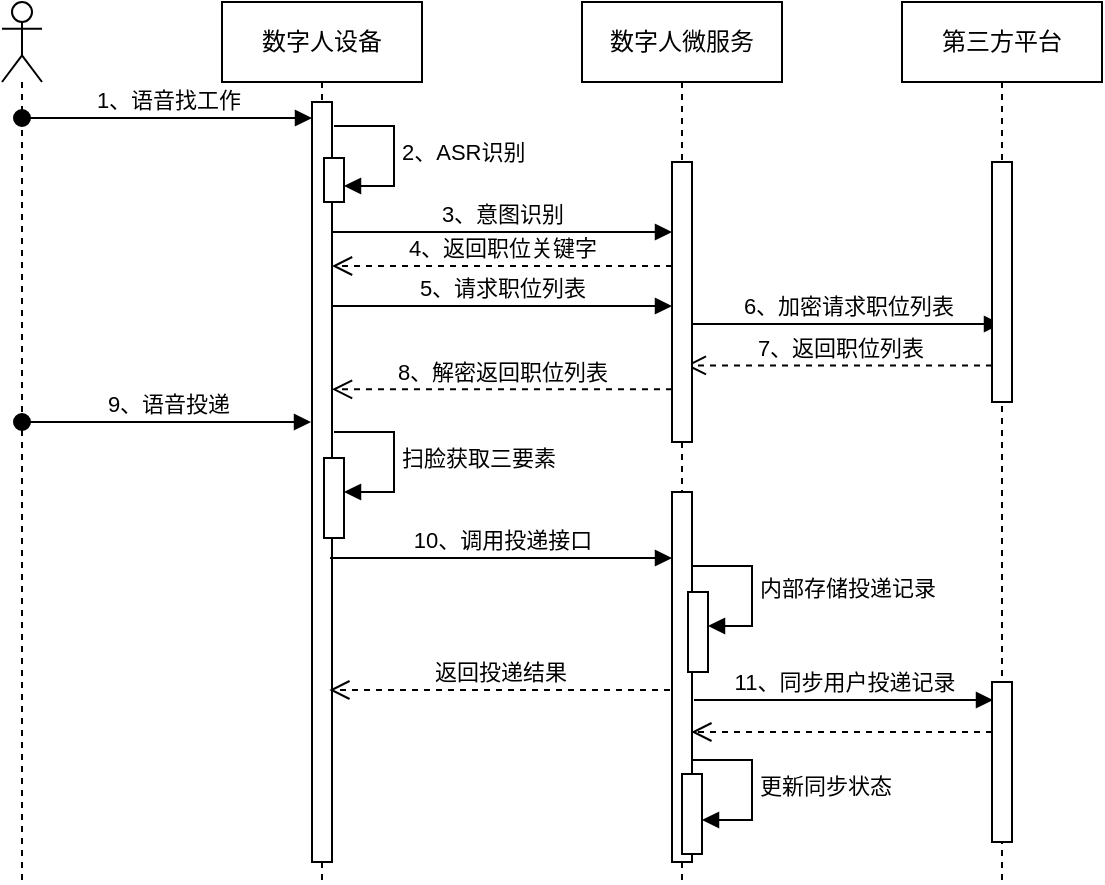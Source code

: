 <mxfile version="28.0.9">
  <diagram name="Page-1" id="2YBvvXClWsGukQMizWep">
    <mxGraphModel dx="1043" dy="556" grid="1" gridSize="10" guides="1" tooltips="1" connect="1" arrows="1" fold="1" page="1" pageScale="1" pageWidth="850" pageHeight="1100" math="0" shadow="0">
      <root>
        <mxCell id="0" />
        <mxCell id="1" parent="0" />
        <mxCell id="aM9ryv3xv72pqoxQDRHE-1" value="数字人设备" style="shape=umlLifeline;perimeter=lifelinePerimeter;whiteSpace=wrap;html=1;container=0;dropTarget=0;collapsible=0;recursiveResize=0;outlineConnect=0;portConstraint=eastwest;newEdgeStyle={&quot;edgeStyle&quot;:&quot;elbowEdgeStyle&quot;,&quot;elbow&quot;:&quot;vertical&quot;,&quot;curved&quot;:0,&quot;rounded&quot;:0};" parent="1" vertex="1">
          <mxGeometry x="260" y="80" width="100" height="440" as="geometry" />
        </mxCell>
        <mxCell id="aM9ryv3xv72pqoxQDRHE-5" value="数字人微服务" style="shape=umlLifeline;perimeter=lifelinePerimeter;whiteSpace=wrap;html=1;container=0;dropTarget=0;collapsible=0;recursiveResize=0;outlineConnect=0;portConstraint=eastwest;newEdgeStyle={&quot;edgeStyle&quot;:&quot;elbowEdgeStyle&quot;,&quot;elbow&quot;:&quot;vertical&quot;,&quot;curved&quot;:0,&quot;rounded&quot;:0};" parent="1" vertex="1">
          <mxGeometry x="440" y="80" width="100" height="440" as="geometry" />
        </mxCell>
        <mxCell id="CQ-CZwCqR9lB9JC6au3v-27" value="" style="html=1;points=[[0,0,0,0,5],[0,1,0,0,-5],[1,0,0,0,5],[1,1,0,0,-5]];perimeter=orthogonalPerimeter;outlineConnect=0;targetShapes=umlLifeline;portConstraint=eastwest;newEdgeStyle={&quot;curved&quot;:0,&quot;rounded&quot;:0};" vertex="1" parent="aM9ryv3xv72pqoxQDRHE-5">
          <mxGeometry x="45" y="245" width="10" height="185" as="geometry" />
        </mxCell>
        <mxCell id="CQ-CZwCqR9lB9JC6au3v-33" value="" style="html=1;points=[[0,0,0,0,5],[0,1,0,0,-5],[1,0,0,0,5],[1,1,0,0,-5]];perimeter=orthogonalPerimeter;outlineConnect=0;targetShapes=umlLifeline;portConstraint=eastwest;newEdgeStyle={&quot;curved&quot;:0,&quot;rounded&quot;:0};" vertex="1" parent="aM9ryv3xv72pqoxQDRHE-5">
          <mxGeometry x="53" y="295" width="10" height="40" as="geometry" />
        </mxCell>
        <mxCell id="CQ-CZwCqR9lB9JC6au3v-34" value="内部存储投递记录" style="html=1;align=left;spacingLeft=2;endArrow=block;rounded=0;edgeStyle=orthogonalEdgeStyle;curved=0;rounded=0;" edge="1" parent="aM9ryv3xv72pqoxQDRHE-5">
          <mxGeometry relative="1" as="geometry">
            <mxPoint x="55" y="282" as="sourcePoint" />
            <Array as="points">
              <mxPoint x="85" y="312" />
            </Array>
            <mxPoint x="63" y="312" as="targetPoint" />
          </mxGeometry>
        </mxCell>
        <mxCell id="aM9ryv3xv72pqoxQDRHE-8" value="8、解密返回职位列表" style="html=1;verticalAlign=bottom;endArrow=open;dashed=1;endSize=8;edgeStyle=elbowEdgeStyle;elbow=vertical;curved=0;rounded=0;" parent="1" target="aM9ryv3xv72pqoxQDRHE-2" edge="1">
          <mxGeometry x="0.004" relative="1" as="geometry">
            <mxPoint x="360" y="274" as="targetPoint" />
            <Array as="points">
              <mxPoint x="410" y="273.66" />
            </Array>
            <mxPoint x="485" y="273.66" as="sourcePoint" />
            <mxPoint as="offset" />
          </mxGeometry>
        </mxCell>
        <mxCell id="CQ-CZwCqR9lB9JC6au3v-5" value="第三方平台" style="shape=umlLifeline;perimeter=lifelinePerimeter;whiteSpace=wrap;html=1;container=0;dropTarget=0;collapsible=0;recursiveResize=0;outlineConnect=0;portConstraint=eastwest;newEdgeStyle={&quot;edgeStyle&quot;:&quot;elbowEdgeStyle&quot;,&quot;elbow&quot;:&quot;vertical&quot;,&quot;curved&quot;:0,&quot;rounded&quot;:0};" vertex="1" parent="1">
          <mxGeometry x="600" y="80" width="100" height="440" as="geometry" />
        </mxCell>
        <mxCell id="CQ-CZwCqR9lB9JC6au3v-35" value="" style="html=1;points=[[0,0,0,0,5],[0,1,0,0,-5],[1,0,0,0,5],[1,1,0,0,-5]];perimeter=orthogonalPerimeter;outlineConnect=0;targetShapes=umlLifeline;portConstraint=eastwest;newEdgeStyle={&quot;curved&quot;:0,&quot;rounded&quot;:0};" vertex="1" parent="CQ-CZwCqR9lB9JC6au3v-5">
          <mxGeometry x="45" y="340" width="10" height="80" as="geometry" />
        </mxCell>
        <mxCell id="CQ-CZwCqR9lB9JC6au3v-13" value="3、意图识别" style="html=1;verticalAlign=bottom;endArrow=block;curved=0;rounded=0;" edge="1" parent="1">
          <mxGeometry x="-0.001" width="80" relative="1" as="geometry">
            <mxPoint x="315" y="195" as="sourcePoint" />
            <mxPoint x="485" y="195" as="targetPoint" />
            <mxPoint as="offset" />
          </mxGeometry>
        </mxCell>
        <mxCell id="CQ-CZwCqR9lB9JC6au3v-14" value="4、返回职位关键字" style="html=1;verticalAlign=bottom;endArrow=open;dashed=1;endSize=8;curved=0;rounded=0;" edge="1" parent="1">
          <mxGeometry x="0.003" relative="1" as="geometry">
            <mxPoint x="485" y="212" as="sourcePoint" />
            <mxPoint x="315" y="212" as="targetPoint" />
            <mxPoint as="offset" />
          </mxGeometry>
        </mxCell>
        <mxCell id="CQ-CZwCqR9lB9JC6au3v-15" value="5、请求职位列表" style="html=1;verticalAlign=bottom;endArrow=block;curved=0;rounded=0;" edge="1" parent="1">
          <mxGeometry x="-0.002" width="80" relative="1" as="geometry">
            <mxPoint x="315" y="232" as="sourcePoint" />
            <mxPoint x="485" y="232" as="targetPoint" />
            <mxPoint as="offset" />
          </mxGeometry>
        </mxCell>
        <mxCell id="CQ-CZwCqR9lB9JC6au3v-16" value="6、加密请求职位列表" style="html=1;verticalAlign=bottom;endArrow=block;curved=0;rounded=0;" edge="1" parent="1">
          <mxGeometry x="-0.0" width="80" relative="1" as="geometry">
            <mxPoint x="495" y="241" as="sourcePoint" />
            <mxPoint x="649.5" y="241" as="targetPoint" />
            <mxPoint as="offset" />
          </mxGeometry>
        </mxCell>
        <mxCell id="aM9ryv3xv72pqoxQDRHE-2" value="" style="html=1;points=[];perimeter=orthogonalPerimeter;outlineConnect=0;targetShapes=umlLifeline;portConstraint=eastwest;newEdgeStyle={&quot;edgeStyle&quot;:&quot;elbowEdgeStyle&quot;,&quot;elbow&quot;:&quot;vertical&quot;,&quot;curved&quot;:0,&quot;rounded&quot;:0};" parent="1" vertex="1">
          <mxGeometry x="305" y="130" width="10" height="380" as="geometry" />
        </mxCell>
        <mxCell id="CQ-CZwCqR9lB9JC6au3v-18" value="7、返回职位列表" style="html=1;verticalAlign=bottom;endArrow=open;dashed=1;endSize=8;curved=0;rounded=0;entryX=0.519;entryY=0.413;entryDx=0;entryDy=0;entryPerimeter=0;" edge="1" parent="1" source="CQ-CZwCqR9lB9JC6au3v-6" target="aM9ryv3xv72pqoxQDRHE-5">
          <mxGeometry relative="1" as="geometry">
            <mxPoint x="640" y="260" as="sourcePoint" />
            <mxPoint x="560" y="260" as="targetPoint" />
            <mxPoint as="offset" />
          </mxGeometry>
        </mxCell>
        <mxCell id="aM9ryv3xv72pqoxQDRHE-3" value="1、语音找工作" style="html=1;verticalAlign=bottom;startArrow=oval;endArrow=block;startSize=8;edgeStyle=elbowEdgeStyle;elbow=vertical;curved=0;rounded=0;" parent="1" edge="1">
          <mxGeometry x="-0.001" relative="1" as="geometry">
            <mxPoint x="160" y="138" as="sourcePoint" />
            <mxPoint x="305" y="137.833" as="targetPoint" />
            <mxPoint as="offset" />
          </mxGeometry>
        </mxCell>
        <mxCell id="aM9ryv3xv72pqoxQDRHE-6" value="" style="html=1;points=[];perimeter=orthogonalPerimeter;outlineConnect=0;targetShapes=umlLifeline;portConstraint=eastwest;newEdgeStyle={&quot;edgeStyle&quot;:&quot;elbowEdgeStyle&quot;,&quot;elbow&quot;:&quot;vertical&quot;,&quot;curved&quot;:0,&quot;rounded&quot;:0};" parent="1" vertex="1">
          <mxGeometry x="485" y="160" width="10" height="140" as="geometry" />
        </mxCell>
        <mxCell id="CQ-CZwCqR9lB9JC6au3v-6" value="" style="html=1;points=[];perimeter=orthogonalPerimeter;outlineConnect=0;targetShapes=umlLifeline;portConstraint=eastwest;newEdgeStyle={&quot;edgeStyle&quot;:&quot;elbowEdgeStyle&quot;,&quot;elbow&quot;:&quot;vertical&quot;,&quot;curved&quot;:0,&quot;rounded&quot;:0};" vertex="1" parent="1">
          <mxGeometry x="645" y="160" width="10" height="120" as="geometry" />
        </mxCell>
        <mxCell id="CQ-CZwCqR9lB9JC6au3v-21" value="" style="shape=umlLifeline;perimeter=lifelinePerimeter;whiteSpace=wrap;html=1;container=1;dropTarget=0;collapsible=0;recursiveResize=0;outlineConnect=0;portConstraint=eastwest;newEdgeStyle={&quot;curved&quot;:0,&quot;rounded&quot;:0};participant=umlActor;" vertex="1" parent="1">
          <mxGeometry x="150" y="80" width="20" height="440" as="geometry" />
        </mxCell>
        <mxCell id="CQ-CZwCqR9lB9JC6au3v-25" value="" style="html=1;points=[[0,0,0,0,5],[0,1,0,0,-5],[1,0,0,0,5],[1,1,0,0,-5]];perimeter=orthogonalPerimeter;outlineConnect=0;targetShapes=umlLifeline;portConstraint=eastwest;newEdgeStyle={&quot;curved&quot;:0,&quot;rounded&quot;:0};" vertex="1" parent="1">
          <mxGeometry x="311" y="308" width="10" height="40" as="geometry" />
        </mxCell>
        <mxCell id="CQ-CZwCqR9lB9JC6au3v-26" value="扫脸获取三要素" style="html=1;align=left;spacingLeft=2;endArrow=block;rounded=0;edgeStyle=orthogonalEdgeStyle;curved=0;rounded=0;" edge="1" parent="1">
          <mxGeometry x="0.005" relative="1" as="geometry">
            <mxPoint x="316" y="295" as="sourcePoint" />
            <Array as="points">
              <mxPoint x="346" y="325" />
            </Array>
            <mxPoint x="321" y="325" as="targetPoint" />
            <mxPoint as="offset" />
          </mxGeometry>
        </mxCell>
        <mxCell id="CQ-CZwCqR9lB9JC6au3v-31" value="9、语音投递" style="html=1;verticalAlign=bottom;startArrow=oval;startFill=1;endArrow=block;startSize=8;curved=0;rounded=0;" edge="1" parent="1">
          <mxGeometry x="0.002" width="60" relative="1" as="geometry">
            <mxPoint x="160" y="290" as="sourcePoint" />
            <mxPoint x="304.5" y="290" as="targetPoint" />
            <mxPoint as="offset" />
          </mxGeometry>
        </mxCell>
        <mxCell id="CQ-CZwCqR9lB9JC6au3v-32" value="10、调用投递接口" style="html=1;verticalAlign=bottom;endArrow=block;curved=0;rounded=0;" edge="1" parent="1">
          <mxGeometry x="0.0" width="80" relative="1" as="geometry">
            <mxPoint x="314" y="358" as="sourcePoint" />
            <mxPoint x="485" y="358.0" as="targetPoint" />
            <mxPoint as="offset" />
          </mxGeometry>
        </mxCell>
        <mxCell id="CQ-CZwCqR9lB9JC6au3v-36" value="11、同步用户投递记录" style="html=1;verticalAlign=bottom;endArrow=block;curved=0;rounded=0;" edge="1" parent="1">
          <mxGeometry x="0.003" width="80" relative="1" as="geometry">
            <mxPoint x="496" y="429" as="sourcePoint" />
            <mxPoint x="645.5" y="429.0" as="targetPoint" />
            <mxPoint as="offset" />
          </mxGeometry>
        </mxCell>
        <mxCell id="CQ-CZwCqR9lB9JC6au3v-37" value="返回投递结果" style="html=1;verticalAlign=bottom;endArrow=open;dashed=1;endSize=8;curved=0;rounded=0;" edge="1" parent="1">
          <mxGeometry x="-0.002" relative="1" as="geometry">
            <mxPoint x="484" y="424" as="sourcePoint" />
            <mxPoint x="313.667" y="424.0" as="targetPoint" />
            <mxPoint as="offset" />
          </mxGeometry>
        </mxCell>
        <mxCell id="CQ-CZwCqR9lB9JC6au3v-38" value="" style="html=1;verticalAlign=bottom;endArrow=open;dashed=1;endSize=8;curved=0;rounded=0;" edge="1" parent="1">
          <mxGeometry x="-0.002" relative="1" as="geometry">
            <mxPoint x="645" y="445" as="sourcePoint" />
            <mxPoint x="494.667" y="445.0" as="targetPoint" />
            <mxPoint as="offset" />
          </mxGeometry>
        </mxCell>
        <mxCell id="CQ-CZwCqR9lB9JC6au3v-39" value="" style="html=1;points=[[0,0,0,0,5],[0,1,0,0,-5],[1,0,0,0,5],[1,1,0,0,-5]];perimeter=orthogonalPerimeter;outlineConnect=0;targetShapes=umlLifeline;portConstraint=eastwest;newEdgeStyle={&quot;curved&quot;:0,&quot;rounded&quot;:0};" vertex="1" parent="1">
          <mxGeometry x="490" y="466" width="10" height="40" as="geometry" />
        </mxCell>
        <mxCell id="CQ-CZwCqR9lB9JC6au3v-40" value="更新同步状态" style="html=1;align=left;spacingLeft=2;endArrow=block;rounded=0;edgeStyle=orthogonalEdgeStyle;curved=0;rounded=0;" edge="1" parent="1">
          <mxGeometry relative="1" as="geometry">
            <mxPoint x="495" y="459" as="sourcePoint" />
            <Array as="points">
              <mxPoint x="525" y="489" />
            </Array>
            <mxPoint x="500" y="489" as="targetPoint" />
            <mxPoint as="offset" />
          </mxGeometry>
        </mxCell>
        <mxCell id="CQ-CZwCqR9lB9JC6au3v-47" value="" style="html=1;points=[[0,0,0,0,5],[0,1,0,0,-5],[1,0,0,0,5],[1,1,0,0,-5]];perimeter=orthogonalPerimeter;outlineConnect=0;targetShapes=umlLifeline;portConstraint=eastwest;newEdgeStyle={&quot;curved&quot;:0,&quot;rounded&quot;:0};" vertex="1" parent="1">
          <mxGeometry x="311" y="158" width="10" height="22" as="geometry" />
        </mxCell>
        <mxCell id="CQ-CZwCqR9lB9JC6au3v-48" value="2、ASR识别" style="html=1;align=left;spacingLeft=2;endArrow=block;rounded=0;edgeStyle=orthogonalEdgeStyle;curved=0;rounded=0;" edge="1" parent="1">
          <mxGeometry relative="1" as="geometry">
            <mxPoint x="316" y="142" as="sourcePoint" />
            <Array as="points">
              <mxPoint x="346" y="172" />
            </Array>
            <mxPoint x="321" y="172" as="targetPoint" />
            <mxPoint as="offset" />
          </mxGeometry>
        </mxCell>
      </root>
    </mxGraphModel>
  </diagram>
</mxfile>
